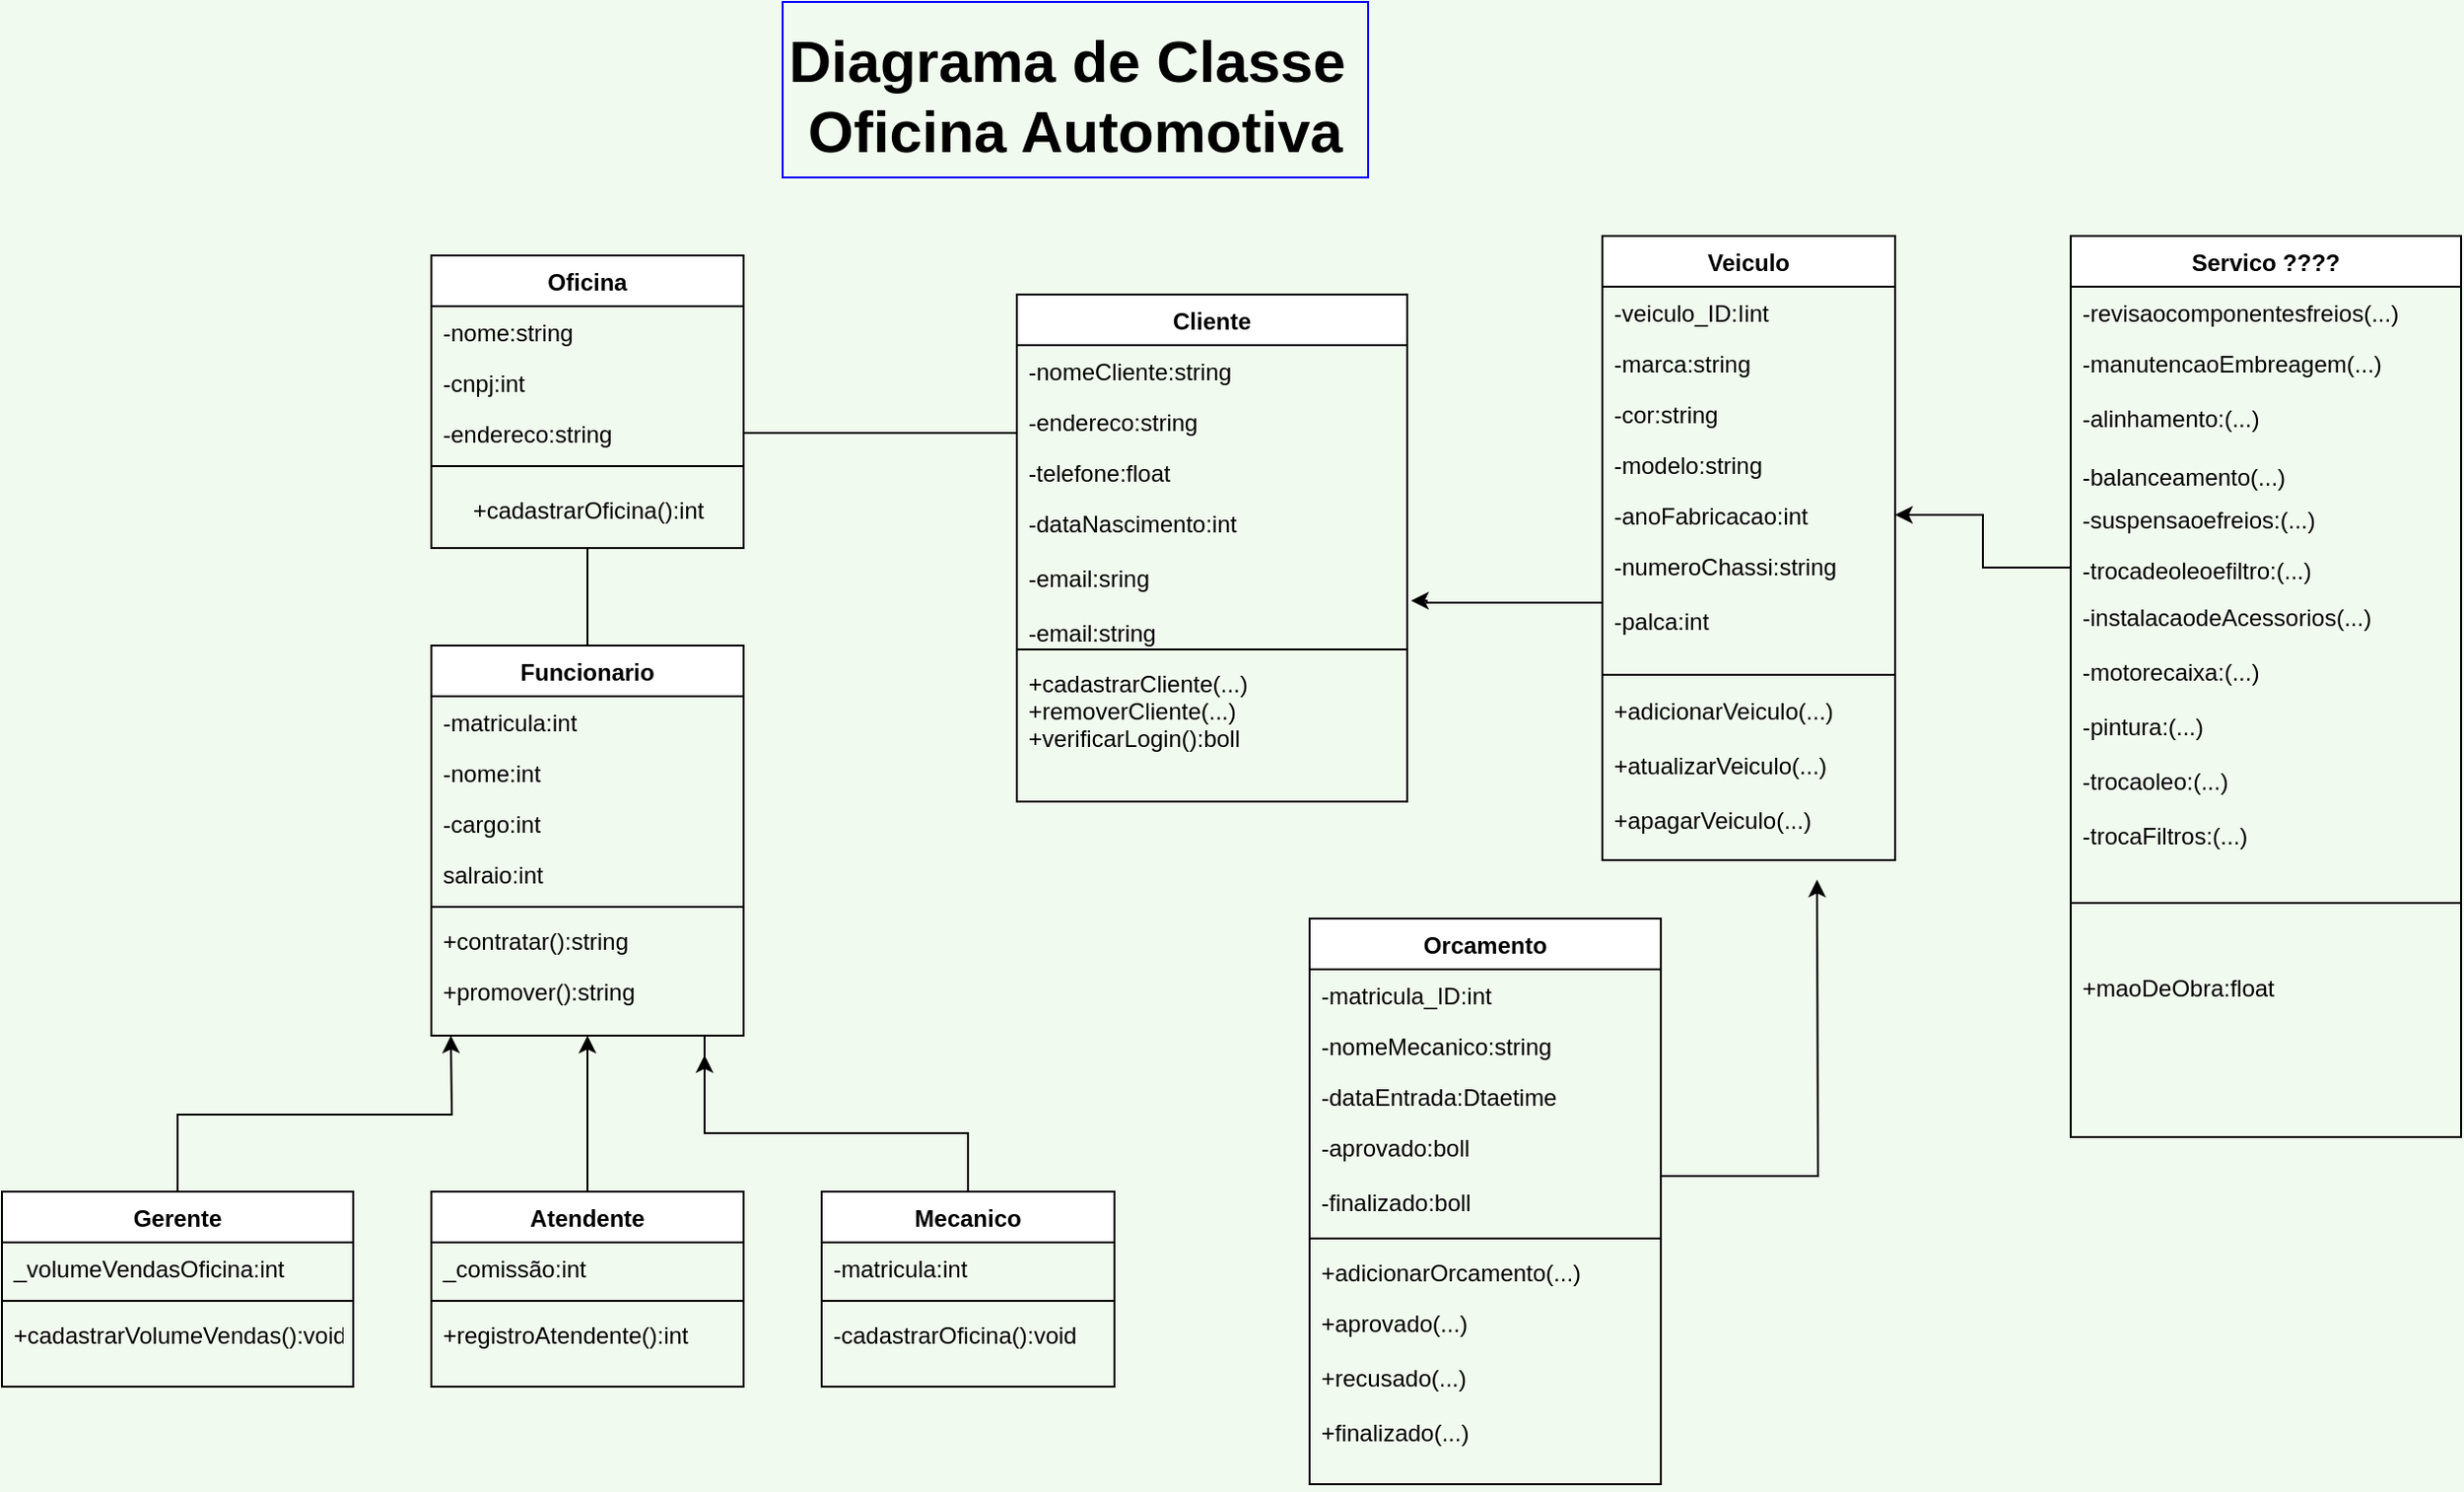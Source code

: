 <mxfile version="17.2.4" type="github">
  <diagram id="RZBq1uMww3y7u_asAbSS" name="Page-1">
    <mxGraphModel dx="868" dy="1619" grid="1" gridSize="10" guides="0" tooltips="1" connect="1" arrows="1" fold="1" page="1" pageScale="1" pageWidth="827" pageHeight="1169" background="#F1FAEE" math="0" shadow="0">
      <root>
        <object label="" oficina="" id="0">
          <mxCell />
        </object>
        <mxCell id="1" parent="0" />
        <mxCell id="aCNo5_MCbhOfw-RDRD6Q-75" value="Diagrama de Classe &#xa;Oficina Automotiva" style="text;align=center;fontStyle=1;verticalAlign=middle;spacingLeft=3;spacingRight=3;strokeColor=#0000FF;rotatable=0;points=[[0,0.5],[1,0.5]];portConstraint=eastwest;fontSize=30;fontColor=#000000;" parent="1" vertex="1">
          <mxGeometry x="460" y="-10" width="300" height="90" as="geometry" />
        </mxCell>
        <mxCell id="cCR9N0uC-qMVrNmAFpcq-2" value="Oficina" style="swimlane;fontStyle=1;align=center;verticalAlign=top;childLayout=stackLayout;horizontal=1;startSize=26;horizontalStack=0;resizeParent=1;resizeLast=0;collapsible=1;marginBottom=0;rounded=0;shadow=0;strokeWidth=1;" parent="1" vertex="1">
          <mxGeometry x="280" y="120" width="160" height="150" as="geometry">
            <mxRectangle x="550" y="140" width="160" height="26" as="alternateBounds" />
          </mxGeometry>
        </mxCell>
        <mxCell id="cCR9N0uC-qMVrNmAFpcq-3" value="-nome:string" style="text;align=left;verticalAlign=top;spacingLeft=4;spacingRight=4;overflow=hidden;rotatable=0;points=[[0,0.5],[1,0.5]];portConstraint=eastwest;" parent="cCR9N0uC-qMVrNmAFpcq-2" vertex="1">
          <mxGeometry y="26" width="160" height="26" as="geometry" />
        </mxCell>
        <mxCell id="cCR9N0uC-qMVrNmAFpcq-4" value="-cnpj:int" style="text;align=left;verticalAlign=top;spacingLeft=4;spacingRight=4;overflow=hidden;rotatable=0;points=[[0,0.5],[1,0.5]];portConstraint=eastwest;rounded=0;shadow=0;html=0;" parent="cCR9N0uC-qMVrNmAFpcq-2" vertex="1">
          <mxGeometry y="52" width="160" height="26" as="geometry" />
        </mxCell>
        <mxCell id="cCR9N0uC-qMVrNmAFpcq-5" value="-endereco:string" style="text;align=left;verticalAlign=top;spacingLeft=4;spacingRight=4;overflow=hidden;rotatable=0;points=[[0,0.5],[1,0.5]];portConstraint=eastwest;rounded=0;shadow=0;html=0;" parent="cCR9N0uC-qMVrNmAFpcq-2" vertex="1">
          <mxGeometry y="78" width="160" height="26" as="geometry" />
        </mxCell>
        <mxCell id="cCR9N0uC-qMVrNmAFpcq-7" value="" style="line;html=1;strokeWidth=1;align=left;verticalAlign=middle;spacingTop=-1;spacingLeft=3;spacingRight=3;rotatable=0;labelPosition=right;points=[];portConstraint=eastwest;" parent="cCR9N0uC-qMVrNmAFpcq-2" vertex="1">
          <mxGeometry y="104" width="160" height="8" as="geometry" />
        </mxCell>
        <mxCell id="1zxtv4SdAcscboItieq_-52" value="&lt;font style=&quot;font-size: 12px&quot;&gt;+&lt;font style=&quot;font-size: 12px&quot;&gt;cadastrarOficina():int&lt;/font&gt;&lt;/font&gt;" style="text;html=1;align=center;verticalAlign=middle;resizable=0;points=[];autosize=1;strokeColor=none;fillColor=none;fontSize=20;" parent="cCR9N0uC-qMVrNmAFpcq-2" vertex="1">
          <mxGeometry y="112" width="160" height="30" as="geometry" />
        </mxCell>
        <mxCell id="1zxtv4SdAcscboItieq_-1" style="endArrow=none;html=1;fontFamily=Helvetica;fontSize=30;fontColor=default;align=center;strokeColor=default;edgeStyle=orthogonalEdgeStyle;" parent="1" source="cCR9N0uC-qMVrNmAFpcq-11" target="cCR9N0uC-qMVrNmAFpcq-2" edge="1">
          <mxGeometry relative="1" as="geometry">
            <Array as="points">
              <mxPoint x="360" y="310" />
              <mxPoint x="360" y="310" />
            </Array>
          </mxGeometry>
        </mxCell>
        <mxCell id="cCR9N0uC-qMVrNmAFpcq-11" value="Funcionario" style="swimlane;fontStyle=1;align=center;verticalAlign=top;childLayout=stackLayout;horizontal=1;startSize=26;horizontalStack=0;resizeParent=1;resizeLast=0;collapsible=1;marginBottom=0;rounded=0;shadow=0;strokeWidth=1;" parent="1" vertex="1">
          <mxGeometry x="280" y="320" width="160" height="200" as="geometry">
            <mxRectangle x="550" y="140" width="160" height="26" as="alternateBounds" />
          </mxGeometry>
        </mxCell>
        <mxCell id="cCR9N0uC-qMVrNmAFpcq-12" value="-matricula:int&#xa;&#xa;" style="text;align=left;verticalAlign=top;spacingLeft=4;spacingRight=4;overflow=hidden;rotatable=0;points=[[0,0.5],[1,0.5]];portConstraint=eastwest;" parent="cCR9N0uC-qMVrNmAFpcq-11" vertex="1">
          <mxGeometry y="26" width="160" height="26" as="geometry" />
        </mxCell>
        <mxCell id="cCR9N0uC-qMVrNmAFpcq-13" value="-nome:int" style="text;align=left;verticalAlign=top;spacingLeft=4;spacingRight=4;overflow=hidden;rotatable=0;points=[[0,0.5],[1,0.5]];portConstraint=eastwest;rounded=0;shadow=0;html=0;" parent="cCR9N0uC-qMVrNmAFpcq-11" vertex="1">
          <mxGeometry y="52" width="160" height="26" as="geometry" />
        </mxCell>
        <mxCell id="cCR9N0uC-qMVrNmAFpcq-14" value="-cargo:int" style="text;align=left;verticalAlign=top;spacingLeft=4;spacingRight=4;overflow=hidden;rotatable=0;points=[[0,0.5],[1,0.5]];portConstraint=eastwest;rounded=0;shadow=0;html=0;" parent="cCR9N0uC-qMVrNmAFpcq-11" vertex="1">
          <mxGeometry y="78" width="160" height="26" as="geometry" />
        </mxCell>
        <mxCell id="cCR9N0uC-qMVrNmAFpcq-15" value="salraio:int" style="text;align=left;verticalAlign=top;spacingLeft=4;spacingRight=4;overflow=hidden;rotatable=0;points=[[0,0.5],[1,0.5]];portConstraint=eastwest;rounded=0;shadow=0;html=0;textDirection=ltr;" parent="cCR9N0uC-qMVrNmAFpcq-11" vertex="1">
          <mxGeometry y="104" width="160" height="26" as="geometry" />
        </mxCell>
        <mxCell id="cCR9N0uC-qMVrNmAFpcq-16" value="" style="line;html=1;strokeWidth=1;align=left;verticalAlign=middle;spacingTop=-1;spacingLeft=3;spacingRight=3;rotatable=0;labelPosition=right;points=[];portConstraint=eastwest;" parent="cCR9N0uC-qMVrNmAFpcq-11" vertex="1">
          <mxGeometry y="130" width="160" height="8" as="geometry" />
        </mxCell>
        <mxCell id="cCR9N0uC-qMVrNmAFpcq-17" value="+contratar():string" style="text;align=left;verticalAlign=top;spacingLeft=4;spacingRight=4;overflow=hidden;rotatable=0;points=[[0,0.5],[1,0.5]];portConstraint=eastwest;" parent="cCR9N0uC-qMVrNmAFpcq-11" vertex="1">
          <mxGeometry y="138" width="160" height="26" as="geometry" />
        </mxCell>
        <mxCell id="cCR9N0uC-qMVrNmAFpcq-18" value="+promover():string" style="text;align=left;verticalAlign=top;spacingLeft=4;spacingRight=4;overflow=hidden;rotatable=0;points=[[0,0.5],[1,0.5]];portConstraint=eastwest;" parent="cCR9N0uC-qMVrNmAFpcq-11" vertex="1">
          <mxGeometry y="164" width="160" height="26" as="geometry" />
        </mxCell>
        <mxCell id="1zxtv4SdAcscboItieq_-2" style="edgeStyle=orthogonalEdgeStyle;rounded=0;orthogonalLoop=1;jettySize=auto;html=1;exitX=0.5;exitY=0;exitDx=0;exitDy=0;fontSize=30;" parent="1" source="cCR9N0uC-qMVrNmAFpcq-20" edge="1">
          <mxGeometry relative="1" as="geometry">
            <mxPoint x="290" y="520" as="targetPoint" />
          </mxGeometry>
        </mxCell>
        <mxCell id="cCR9N0uC-qMVrNmAFpcq-20" value="Gerente" style="swimlane;fontStyle=1;align=center;verticalAlign=top;childLayout=stackLayout;horizontal=1;startSize=26;horizontalStack=0;resizeParent=1;resizeLast=0;collapsible=1;marginBottom=0;rounded=0;shadow=0;strokeWidth=1;" parent="1" vertex="1">
          <mxGeometry x="60" y="600" width="180" height="100" as="geometry">
            <mxRectangle x="550" y="140" width="160" height="26" as="alternateBounds" />
          </mxGeometry>
        </mxCell>
        <mxCell id="cCR9N0uC-qMVrNmAFpcq-21" value="_volumeVendasOficina:int" style="text;align=left;verticalAlign=top;spacingLeft=4;spacingRight=4;overflow=hidden;rotatable=0;points=[[0,0.5],[1,0.5]];portConstraint=eastwest;" parent="cCR9N0uC-qMVrNmAFpcq-20" vertex="1">
          <mxGeometry y="26" width="180" height="26" as="geometry" />
        </mxCell>
        <mxCell id="cCR9N0uC-qMVrNmAFpcq-25" value="" style="line;html=1;strokeWidth=1;align=left;verticalAlign=middle;spacingTop=-1;spacingLeft=3;spacingRight=3;rotatable=0;labelPosition=right;points=[];portConstraint=eastwest;" parent="cCR9N0uC-qMVrNmAFpcq-20" vertex="1">
          <mxGeometry y="52" width="180" height="8" as="geometry" />
        </mxCell>
        <mxCell id="cCR9N0uC-qMVrNmAFpcq-26" value="+cadastrarVolumeVendas():void" style="text;align=left;verticalAlign=top;spacingLeft=4;spacingRight=4;overflow=hidden;rotatable=0;points=[[0,0.5],[1,0.5]];portConstraint=eastwest;" parent="cCR9N0uC-qMVrNmAFpcq-20" vertex="1">
          <mxGeometry y="60" width="180" height="26" as="geometry" />
        </mxCell>
        <mxCell id="1zxtv4SdAcscboItieq_-3" style="edgeStyle=orthogonalEdgeStyle;rounded=0;orthogonalLoop=1;jettySize=auto;html=1;entryX=0.5;entryY=1;entryDx=0;entryDy=0;fontSize=30;" parent="1" source="cCR9N0uC-qMVrNmAFpcq-28" target="cCR9N0uC-qMVrNmAFpcq-11" edge="1">
          <mxGeometry relative="1" as="geometry" />
        </mxCell>
        <mxCell id="cCR9N0uC-qMVrNmAFpcq-28" value="Atendente" style="swimlane;fontStyle=1;align=center;verticalAlign=top;childLayout=stackLayout;horizontal=1;startSize=26;horizontalStack=0;resizeParent=1;resizeLast=0;collapsible=1;marginBottom=0;rounded=0;shadow=0;strokeWidth=1;" parent="1" vertex="1">
          <mxGeometry x="280" y="600" width="160" height="100" as="geometry">
            <mxRectangle x="550" y="140" width="160" height="26" as="alternateBounds" />
          </mxGeometry>
        </mxCell>
        <mxCell id="cCR9N0uC-qMVrNmAFpcq-32" value="_comissão:int" style="text;align=left;verticalAlign=top;spacingLeft=4;spacingRight=4;overflow=hidden;rotatable=0;points=[[0,0.5],[1,0.5]];portConstraint=eastwest;rounded=0;shadow=0;html=0;textDirection=ltr;" parent="cCR9N0uC-qMVrNmAFpcq-28" vertex="1">
          <mxGeometry y="26" width="160" height="26" as="geometry" />
        </mxCell>
        <mxCell id="cCR9N0uC-qMVrNmAFpcq-33" value="" style="line;html=1;strokeWidth=1;align=left;verticalAlign=middle;spacingTop=-1;spacingLeft=3;spacingRight=3;rotatable=0;labelPosition=right;points=[];portConstraint=eastwest;" parent="cCR9N0uC-qMVrNmAFpcq-28" vertex="1">
          <mxGeometry y="52" width="160" height="8" as="geometry" />
        </mxCell>
        <mxCell id="cCR9N0uC-qMVrNmAFpcq-34" value="+registroAtendente():int" style="text;align=left;verticalAlign=top;spacingLeft=4;spacingRight=4;overflow=hidden;rotatable=0;points=[[0,0.5],[1,0.5]];portConstraint=eastwest;" parent="cCR9N0uC-qMVrNmAFpcq-28" vertex="1">
          <mxGeometry y="60" width="160" height="26" as="geometry" />
        </mxCell>
        <mxCell id="1zxtv4SdAcscboItieq_-6" style="edgeStyle=orthogonalEdgeStyle;rounded=0;orthogonalLoop=1;jettySize=auto;html=1;fontSize=30;startArrow=none;" parent="1" edge="1">
          <mxGeometry relative="1" as="geometry">
            <mxPoint x="420" y="530" as="targetPoint" />
            <mxPoint x="420" y="540" as="sourcePoint" />
            <Array as="points">
              <mxPoint x="420" y="530" />
            </Array>
          </mxGeometry>
        </mxCell>
        <mxCell id="cCR9N0uC-qMVrNmAFpcq-36" value="Mecanico" style="swimlane;fontStyle=1;align=center;verticalAlign=top;childLayout=stackLayout;horizontal=1;startSize=26;horizontalStack=0;resizeParent=1;resizeLast=0;collapsible=1;marginBottom=0;rounded=0;shadow=0;strokeWidth=1;" parent="1" vertex="1">
          <mxGeometry x="480" y="600" width="150" height="100" as="geometry">
            <mxRectangle x="550" y="140" width="160" height="26" as="alternateBounds" />
          </mxGeometry>
        </mxCell>
        <mxCell id="cCR9N0uC-qMVrNmAFpcq-37" value="-matricula:int&#xa;&#xa;" style="text;align=left;verticalAlign=top;spacingLeft=4;spacingRight=4;overflow=hidden;rotatable=0;points=[[0,0.5],[1,0.5]];portConstraint=eastwest;" parent="cCR9N0uC-qMVrNmAFpcq-36" vertex="1">
          <mxGeometry y="26" width="150" height="26" as="geometry" />
        </mxCell>
        <mxCell id="cCR9N0uC-qMVrNmAFpcq-41" value="" style="line;html=1;strokeWidth=1;align=left;verticalAlign=middle;spacingTop=-1;spacingLeft=3;spacingRight=3;rotatable=0;labelPosition=right;points=[];portConstraint=eastwest;" parent="cCR9N0uC-qMVrNmAFpcq-36" vertex="1">
          <mxGeometry y="52" width="150" height="8" as="geometry" />
        </mxCell>
        <mxCell id="cCR9N0uC-qMVrNmAFpcq-42" value="-cadastrarOficina():void" style="text;align=left;verticalAlign=top;spacingLeft=4;spacingRight=4;overflow=hidden;rotatable=0;points=[[0,0.5],[1,0.5]];portConstraint=eastwest;" parent="cCR9N0uC-qMVrNmAFpcq-36" vertex="1">
          <mxGeometry y="60" width="150" height="26" as="geometry" />
        </mxCell>
        <mxCell id="1zxtv4SdAcscboItieq_-7" value="" style="edgeStyle=orthogonalEdgeStyle;rounded=0;orthogonalLoop=1;jettySize=auto;html=1;fontSize=30;endArrow=none;" parent="1" source="cCR9N0uC-qMVrNmAFpcq-36" edge="1">
          <mxGeometry relative="1" as="geometry">
            <mxPoint x="420" y="520" as="targetPoint" />
            <mxPoint x="555" y="600" as="sourcePoint" />
            <Array as="points">
              <mxPoint x="555" y="570" />
              <mxPoint x="420" y="570" />
            </Array>
          </mxGeometry>
        </mxCell>
        <mxCell id="1zxtv4SdAcscboItieq_-8" value="Cliente" style="swimlane;fontStyle=1;align=center;verticalAlign=top;childLayout=stackLayout;horizontal=1;startSize=26;horizontalStack=0;resizeParent=1;resizeLast=0;collapsible=1;marginBottom=0;rounded=0;shadow=0;strokeWidth=1;" parent="1" vertex="1">
          <mxGeometry x="580" y="140" width="200" height="260" as="geometry">
            <mxRectangle x="550" y="140" width="160" height="26" as="alternateBounds" />
          </mxGeometry>
        </mxCell>
        <mxCell id="1zxtv4SdAcscboItieq_-9" value="-nomeCliente:string" style="text;align=left;verticalAlign=top;spacingLeft=4;spacingRight=4;overflow=hidden;rotatable=0;points=[[0,0.5],[1,0.5]];portConstraint=eastwest;" parent="1zxtv4SdAcscboItieq_-8" vertex="1">
          <mxGeometry y="26" width="200" height="26" as="geometry" />
        </mxCell>
        <mxCell id="1zxtv4SdAcscboItieq_-10" value="-endereco:string" style="text;align=left;verticalAlign=top;spacingLeft=4;spacingRight=4;overflow=hidden;rotatable=0;points=[[0,0.5],[1,0.5]];portConstraint=eastwest;rounded=0;shadow=0;html=0;" parent="1zxtv4SdAcscboItieq_-8" vertex="1">
          <mxGeometry y="52" width="200" height="26" as="geometry" />
        </mxCell>
        <mxCell id="1zxtv4SdAcscboItieq_-11" value="-telefone:float" style="text;align=left;verticalAlign=top;spacingLeft=4;spacingRight=4;overflow=hidden;rotatable=0;points=[[0,0.5],[1,0.5]];portConstraint=eastwest;rounded=0;shadow=0;html=0;" parent="1zxtv4SdAcscboItieq_-8" vertex="1">
          <mxGeometry y="78" width="200" height="26" as="geometry" />
        </mxCell>
        <mxCell id="1zxtv4SdAcscboItieq_-12" value="-dataNascimento:int&#xa;&#xa;-email:sring&#xa;&#xa;-email:string" style="text;align=left;verticalAlign=top;spacingLeft=4;spacingRight=4;overflow=hidden;rotatable=0;points=[[0,0.5],[1,0.5]];portConstraint=eastwest;rounded=0;shadow=0;html=0;textDirection=ltr;" parent="1zxtv4SdAcscboItieq_-8" vertex="1">
          <mxGeometry y="104" width="200" height="74" as="geometry" />
        </mxCell>
        <mxCell id="1zxtv4SdAcscboItieq_-13" value="" style="line;html=1;strokeWidth=1;align=left;verticalAlign=middle;spacingTop=-1;spacingLeft=3;spacingRight=3;rotatable=0;labelPosition=right;points=[];portConstraint=eastwest;" parent="1zxtv4SdAcscboItieq_-8" vertex="1">
          <mxGeometry y="178" width="200" height="8" as="geometry" />
        </mxCell>
        <mxCell id="1zxtv4SdAcscboItieq_-33" value="+cadastrarCliente(...)&#xa;+removerCliente(...)&#xa;+verificarLogin():boll" style="text;align=left;verticalAlign=top;spacingLeft=4;spacingRight=4;overflow=hidden;rotatable=0;points=[[0,0.5],[1,0.5]];portConstraint=eastwest;" parent="1zxtv4SdAcscboItieq_-8" vertex="1">
          <mxGeometry y="186" width="200" height="64" as="geometry" />
        </mxCell>
        <mxCell id="1zxtv4SdAcscboItieq_-16" value="Orcamento" style="swimlane;fontStyle=1;align=center;verticalAlign=top;childLayout=stackLayout;horizontal=1;startSize=26;horizontalStack=0;resizeParent=1;resizeLast=0;collapsible=1;marginBottom=0;rounded=0;shadow=0;strokeWidth=1;" parent="1" vertex="1">
          <mxGeometry x="730" y="460" width="180" height="290" as="geometry">
            <mxRectangle x="550" y="140" width="160" height="26" as="alternateBounds" />
          </mxGeometry>
        </mxCell>
        <mxCell id="1zxtv4SdAcscboItieq_-17" value="-matricula_ID:int" style="text;align=left;verticalAlign=top;spacingLeft=4;spacingRight=4;overflow=hidden;rotatable=0;points=[[0,0.5],[1,0.5]];portConstraint=eastwest;" parent="1zxtv4SdAcscboItieq_-16" vertex="1">
          <mxGeometry y="26" width="180" height="26" as="geometry" />
        </mxCell>
        <mxCell id="1zxtv4SdAcscboItieq_-18" value="-nomeMecanico:string" style="text;align=left;verticalAlign=top;spacingLeft=4;spacingRight=4;overflow=hidden;rotatable=0;points=[[0,0.5],[1,0.5]];portConstraint=eastwest;rounded=0;shadow=0;html=0;" parent="1zxtv4SdAcscboItieq_-16" vertex="1">
          <mxGeometry y="52" width="180" height="26" as="geometry" />
        </mxCell>
        <mxCell id="1zxtv4SdAcscboItieq_-19" value="-dataEntrada:Dtaetime" style="text;align=left;verticalAlign=top;spacingLeft=4;spacingRight=4;overflow=hidden;rotatable=0;points=[[0,0.5],[1,0.5]];portConstraint=eastwest;rounded=0;shadow=0;html=0;" parent="1zxtv4SdAcscboItieq_-16" vertex="1">
          <mxGeometry y="78" width="180" height="26" as="geometry" />
        </mxCell>
        <mxCell id="1zxtv4SdAcscboItieq_-20" value="-aprovado:boll&#xa;&#xa;-finalizado:boll" style="text;align=left;verticalAlign=top;spacingLeft=4;spacingRight=4;overflow=hidden;rotatable=0;points=[[0,0.5],[1,0.5]];portConstraint=eastwest;rounded=0;shadow=0;html=0;textDirection=ltr;" parent="1zxtv4SdAcscboItieq_-16" vertex="1">
          <mxGeometry y="104" width="180" height="56" as="geometry" />
        </mxCell>
        <mxCell id="1zxtv4SdAcscboItieq_-21" value="" style="line;html=1;strokeWidth=1;align=left;verticalAlign=middle;spacingTop=-1;spacingLeft=3;spacingRight=3;rotatable=0;labelPosition=right;points=[];portConstraint=eastwest;" parent="1zxtv4SdAcscboItieq_-16" vertex="1">
          <mxGeometry y="160" width="180" height="8" as="geometry" />
        </mxCell>
        <mxCell id="1zxtv4SdAcscboItieq_-22" value="+adicionarOrcamento(...)" style="text;align=left;verticalAlign=top;spacingLeft=4;spacingRight=4;overflow=hidden;rotatable=0;points=[[0,0.5],[1,0.5]];portConstraint=eastwest;" parent="1zxtv4SdAcscboItieq_-16" vertex="1">
          <mxGeometry y="168" width="180" height="26" as="geometry" />
        </mxCell>
        <mxCell id="1zxtv4SdAcscboItieq_-23" value="+aprovado(...)&#xa;&#xa;+recusado(...)&#xa;&#xa;+finalizado(...)" style="text;align=left;verticalAlign=top;spacingLeft=4;spacingRight=4;overflow=hidden;rotatable=0;points=[[0,0.5],[1,0.5]];portConstraint=eastwest;" parent="1zxtv4SdAcscboItieq_-16" vertex="1">
          <mxGeometry y="194" width="180" height="96" as="geometry" />
        </mxCell>
        <mxCell id="1zxtv4SdAcscboItieq_-24" value="Veiculo" style="swimlane;fontStyle=1;align=center;verticalAlign=top;childLayout=stackLayout;horizontal=1;startSize=26;horizontalStack=0;resizeParent=1;resizeLast=0;collapsible=1;marginBottom=0;rounded=0;shadow=0;strokeWidth=1;" parent="1" vertex="1">
          <mxGeometry x="880" y="110" width="150" height="320" as="geometry">
            <mxRectangle x="550" y="140" width="160" height="26" as="alternateBounds" />
          </mxGeometry>
        </mxCell>
        <mxCell id="1zxtv4SdAcscboItieq_-25" value="-veiculo_ID:Iint" style="text;align=left;verticalAlign=top;spacingLeft=4;spacingRight=4;overflow=hidden;rotatable=0;points=[[0,0.5],[1,0.5]];portConstraint=eastwest;" parent="1zxtv4SdAcscboItieq_-24" vertex="1">
          <mxGeometry y="26" width="150" height="26" as="geometry" />
        </mxCell>
        <mxCell id="1zxtv4SdAcscboItieq_-26" value="-marca:string" style="text;align=left;verticalAlign=top;spacingLeft=4;spacingRight=4;overflow=hidden;rotatable=0;points=[[0,0.5],[1,0.5]];portConstraint=eastwest;rounded=0;shadow=0;html=0;" parent="1zxtv4SdAcscboItieq_-24" vertex="1">
          <mxGeometry y="52" width="150" height="26" as="geometry" />
        </mxCell>
        <mxCell id="1zxtv4SdAcscboItieq_-27" value="-cor:string" style="text;align=left;verticalAlign=top;spacingLeft=4;spacingRight=4;overflow=hidden;rotatable=0;points=[[0,0.5],[1,0.5]];portConstraint=eastwest;rounded=0;shadow=0;html=0;" parent="1zxtv4SdAcscboItieq_-24" vertex="1">
          <mxGeometry y="78" width="150" height="26" as="geometry" />
        </mxCell>
        <mxCell id="1zxtv4SdAcscboItieq_-28" value="-modelo:string" style="text;align=left;verticalAlign=top;spacingLeft=4;spacingRight=4;overflow=hidden;rotatable=0;points=[[0,0.5],[1,0.5]];portConstraint=eastwest;rounded=0;shadow=0;html=0;textDirection=ltr;" parent="1zxtv4SdAcscboItieq_-24" vertex="1">
          <mxGeometry y="104" width="150" height="26" as="geometry" />
        </mxCell>
        <mxCell id="1zxtv4SdAcscboItieq_-30" value="-anoFabricacao:int" style="text;align=left;verticalAlign=top;spacingLeft=4;spacingRight=4;overflow=hidden;rotatable=0;points=[[0,0.5],[1,0.5]];portConstraint=eastwest;" parent="1zxtv4SdAcscboItieq_-24" vertex="1">
          <mxGeometry y="130" width="150" height="26" as="geometry" />
        </mxCell>
        <mxCell id="1zxtv4SdAcscboItieq_-31" value="-numeroChassi:string&#xa;&#xa;-palca:int" style="text;align=left;verticalAlign=top;spacingLeft=4;spacingRight=4;overflow=hidden;rotatable=0;points=[[0,0.5],[1,0.5]];portConstraint=eastwest;" parent="1zxtv4SdAcscboItieq_-24" vertex="1">
          <mxGeometry y="156" width="150" height="64" as="geometry" />
        </mxCell>
        <mxCell id="1zxtv4SdAcscboItieq_-29" value="" style="line;html=1;strokeWidth=1;align=left;verticalAlign=middle;spacingTop=-1;spacingLeft=3;spacingRight=3;rotatable=0;labelPosition=right;points=[];portConstraint=eastwest;" parent="1zxtv4SdAcscboItieq_-24" vertex="1">
          <mxGeometry y="220" width="150" height="10" as="geometry" />
        </mxCell>
        <mxCell id="1zxtv4SdAcscboItieq_-35" value="+adicionarVeiculo(...)&#xa;&#xa;+atualizarVeiculo(...)&#xa;&#xa;+apagarVeiculo(...)" style="text;align=left;verticalAlign=top;spacingLeft=4;spacingRight=4;overflow=hidden;rotatable=0;points=[[0,0.5],[1,0.5]];portConstraint=eastwest;" parent="1zxtv4SdAcscboItieq_-24" vertex="1">
          <mxGeometry y="230" width="150" height="90" as="geometry" />
        </mxCell>
        <mxCell id="1zxtv4SdAcscboItieq_-38" value="Servico ????" style="swimlane;fontStyle=1;align=center;verticalAlign=top;childLayout=stackLayout;horizontal=1;startSize=26;horizontalStack=0;resizeParent=1;resizeLast=0;collapsible=1;marginBottom=0;rounded=0;shadow=0;strokeWidth=1;" parent="1" vertex="1">
          <mxGeometry x="1120" y="110" width="200" height="462" as="geometry">
            <mxRectangle x="550" y="140" width="160" height="26" as="alternateBounds" />
          </mxGeometry>
        </mxCell>
        <mxCell id="1zxtv4SdAcscboItieq_-39" value="-revisaocomponentesfreios(...)" style="text;align=left;verticalAlign=top;spacingLeft=4;spacingRight=4;overflow=hidden;rotatable=0;points=[[0,0.5],[1,0.5]];portConstraint=eastwest;" parent="1zxtv4SdAcscboItieq_-38" vertex="1">
          <mxGeometry y="26" width="200" height="26" as="geometry" />
        </mxCell>
        <mxCell id="1zxtv4SdAcscboItieq_-40" value="-manutencaoEmbreagem(...)&#xa;&#xa;-alinhamento:(...)" style="text;align=left;verticalAlign=top;spacingLeft=4;spacingRight=4;overflow=hidden;rotatable=0;points=[[0,0.5],[1,0.5]];portConstraint=eastwest;rounded=0;shadow=0;html=0;" parent="1zxtv4SdAcscboItieq_-38" vertex="1">
          <mxGeometry y="52" width="200" height="58" as="geometry" />
        </mxCell>
        <mxCell id="1zxtv4SdAcscboItieq_-41" value="-balanceamento(...)" style="text;align=left;verticalAlign=top;spacingLeft=4;spacingRight=4;overflow=hidden;rotatable=0;points=[[0,0.5],[1,0.5]];portConstraint=eastwest;rounded=0;shadow=0;html=0;" parent="1zxtv4SdAcscboItieq_-38" vertex="1">
          <mxGeometry y="110" width="200" height="22" as="geometry" />
        </mxCell>
        <mxCell id="1zxtv4SdAcscboItieq_-42" value="-suspensaoefreios:(...)" style="text;align=left;verticalAlign=top;spacingLeft=4;spacingRight=4;overflow=hidden;rotatable=0;points=[[0,0.5],[1,0.5]];portConstraint=eastwest;rounded=0;shadow=0;html=0;textDirection=ltr;" parent="1zxtv4SdAcscboItieq_-38" vertex="1">
          <mxGeometry y="132" width="200" height="26" as="geometry" />
        </mxCell>
        <mxCell id="1zxtv4SdAcscboItieq_-43" value="-trocadeoleoefiltro:(...)" style="text;align=left;verticalAlign=top;spacingLeft=4;spacingRight=4;overflow=hidden;rotatable=0;points=[[0,0.5],[1,0.5]];portConstraint=eastwest;" parent="1zxtv4SdAcscboItieq_-38" vertex="1">
          <mxGeometry y="158" width="200" height="24" as="geometry" />
        </mxCell>
        <mxCell id="1zxtv4SdAcscboItieq_-44" value="-instalacaodeAcessorios(...)&#xa;&#xa;-motorecaixa:(...)&#xa;&#xa;-pintura:(...)&#xa;&#xa;-trocaoleo:(...)&#xa;&#xa;-trocaFiltros:(...)" style="text;align=left;verticalAlign=top;spacingLeft=4;spacingRight=4;overflow=hidden;rotatable=0;points=[[0,0.5],[1,0.5]];portConstraint=eastwest;" parent="1zxtv4SdAcscboItieq_-38" vertex="1">
          <mxGeometry y="182" width="200" height="130" as="geometry" />
        </mxCell>
        <mxCell id="1zxtv4SdAcscboItieq_-45" value="" style="line;html=1;strokeWidth=1;align=left;verticalAlign=middle;spacingTop=-1;spacingLeft=3;spacingRight=3;rotatable=0;labelPosition=right;points=[];portConstraint=eastwest;" parent="1zxtv4SdAcscboItieq_-38" vertex="1">
          <mxGeometry y="312" width="200" height="60" as="geometry" />
        </mxCell>
        <mxCell id="1zxtv4SdAcscboItieq_-46" value="+maoDeObra:float&#xa;" style="text;align=left;verticalAlign=top;spacingLeft=4;spacingRight=4;overflow=hidden;rotatable=0;points=[[0,0.5],[1,0.5]];portConstraint=eastwest;" parent="1zxtv4SdAcscboItieq_-38" vertex="1">
          <mxGeometry y="372" width="200" height="80" as="geometry" />
        </mxCell>
        <mxCell id="1zxtv4SdAcscboItieq_-56" value="" style="endArrow=none;html=1;rounded=0;fontSize=12;exitX=1;exitY=0.5;exitDx=0;exitDy=0;" parent="1" source="cCR9N0uC-qMVrNmAFpcq-5" edge="1">
          <mxGeometry width="50" height="50" relative="1" as="geometry">
            <mxPoint x="450" y="250" as="sourcePoint" />
            <mxPoint x="580" y="211" as="targetPoint" />
          </mxGeometry>
        </mxCell>
        <mxCell id="HacK02Yd3Vahak_QnfMB-2" style="edgeStyle=orthogonalEdgeStyle;rounded=0;orthogonalLoop=1;jettySize=auto;html=1;entryX=1.01;entryY=0.716;entryDx=0;entryDy=0;entryPerimeter=0;" parent="1" source="1zxtv4SdAcscboItieq_-31" target="1zxtv4SdAcscboItieq_-12" edge="1">
          <mxGeometry relative="1" as="geometry">
            <mxPoint x="790" y="298" as="targetPoint" />
            <Array as="points">
              <mxPoint x="790" y="298" />
            </Array>
          </mxGeometry>
        </mxCell>
        <mxCell id="HacK02Yd3Vahak_QnfMB-3" style="edgeStyle=orthogonalEdgeStyle;rounded=0;orthogonalLoop=1;jettySize=auto;html=1;entryX=1;entryY=0.5;entryDx=0;entryDy=0;" parent="1" source="1zxtv4SdAcscboItieq_-43" target="1zxtv4SdAcscboItieq_-30" edge="1">
          <mxGeometry relative="1" as="geometry" />
        </mxCell>
        <mxCell id="HacK02Yd3Vahak_QnfMB-7" style="edgeStyle=orthogonalEdgeStyle;rounded=0;orthogonalLoop=1;jettySize=auto;html=1;" parent="1" source="1zxtv4SdAcscboItieq_-20" edge="1">
          <mxGeometry relative="1" as="geometry">
            <mxPoint x="990" y="440" as="targetPoint" />
          </mxGeometry>
        </mxCell>
      </root>
    </mxGraphModel>
  </diagram>
</mxfile>
